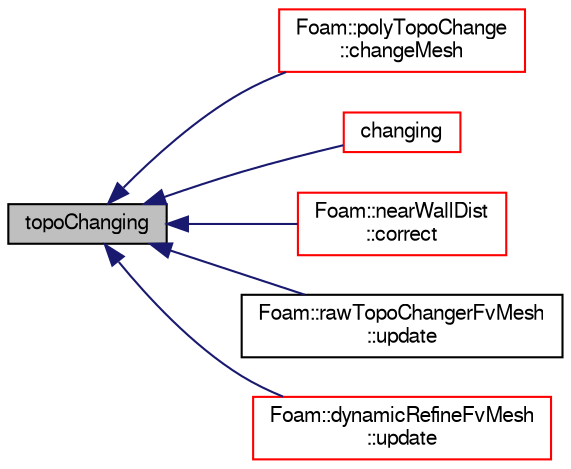 digraph "topoChanging"
{
  bgcolor="transparent";
  edge [fontname="FreeSans",fontsize="10",labelfontname="FreeSans",labelfontsize="10"];
  node [fontname="FreeSans",fontsize="10",shape=record];
  rankdir="LR";
  Node16002 [label="topoChanging",height=0.2,width=0.4,color="black", fillcolor="grey75", style="filled", fontcolor="black"];
  Node16002 -> Node16003 [dir="back",color="midnightblue",fontsize="10",style="solid",fontname="FreeSans"];
  Node16003 [label="Foam::polyTopoChange\l::changeMesh",height=0.2,width=0.4,color="red",URL="$a21678.html#a1b105b13373ba9f1c7685f873b250cf2",tooltip="Inplace changes mesh without change of patches. "];
  Node16002 -> Node16122 [dir="back",color="midnightblue",fontsize="10",style="solid",fontname="FreeSans"];
  Node16122 [label="changing",height=0.2,width=0.4,color="red",URL="$a27410.html#a5ffdcac7622a1cba91f4f67b058a85b0",tooltip="Is mesh changing (topology changing and/or moving) "];
  Node16002 -> Node16400 [dir="back",color="midnightblue",fontsize="10",style="solid",fontname="FreeSans"];
  Node16400 [label="Foam::nearWallDist\l::correct",height=0.2,width=0.4,color="red",URL="$a22882.html#a3ae44b28050c3aa494c1d8e18cf618c1",tooltip="Correct for mesh geom/topo changes. "];
  Node16002 -> Node16402 [dir="back",color="midnightblue",fontsize="10",style="solid",fontname="FreeSans"];
  Node16402 [label="Foam::rawTopoChangerFvMesh\l::update",height=0.2,width=0.4,color="black",URL="$a30466.html#aa2aac016e2bf7b5bd2b271786c2791aa",tooltip="Update the mesh for both mesh motion and topology change. "];
  Node16002 -> Node16007 [dir="back",color="midnightblue",fontsize="10",style="solid",fontname="FreeSans"];
  Node16007 [label="Foam::dynamicRefineFvMesh\l::update",height=0.2,width=0.4,color="red",URL="$a21370.html#aa2aac016e2bf7b5bd2b271786c2791aa",tooltip="Update the mesh for both mesh motion and topology change. "];
}
